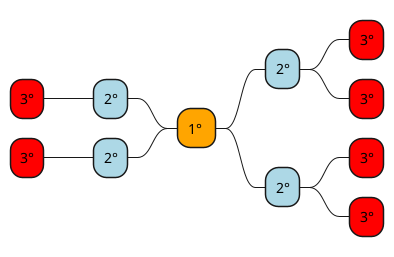 @startmindmap

*[#Orange] 1° 
**[#LightBlue] 2°
***[#Red] 3°
***[#Red] 3°
**[#LightBlue] 2°
***[#Red] 3°
***[#Red] 3°

--[#LightBlue] 2°
---[#Red] 3°
--[#LightBlue] 2°
---[#Red] 3°


@endmindmap
